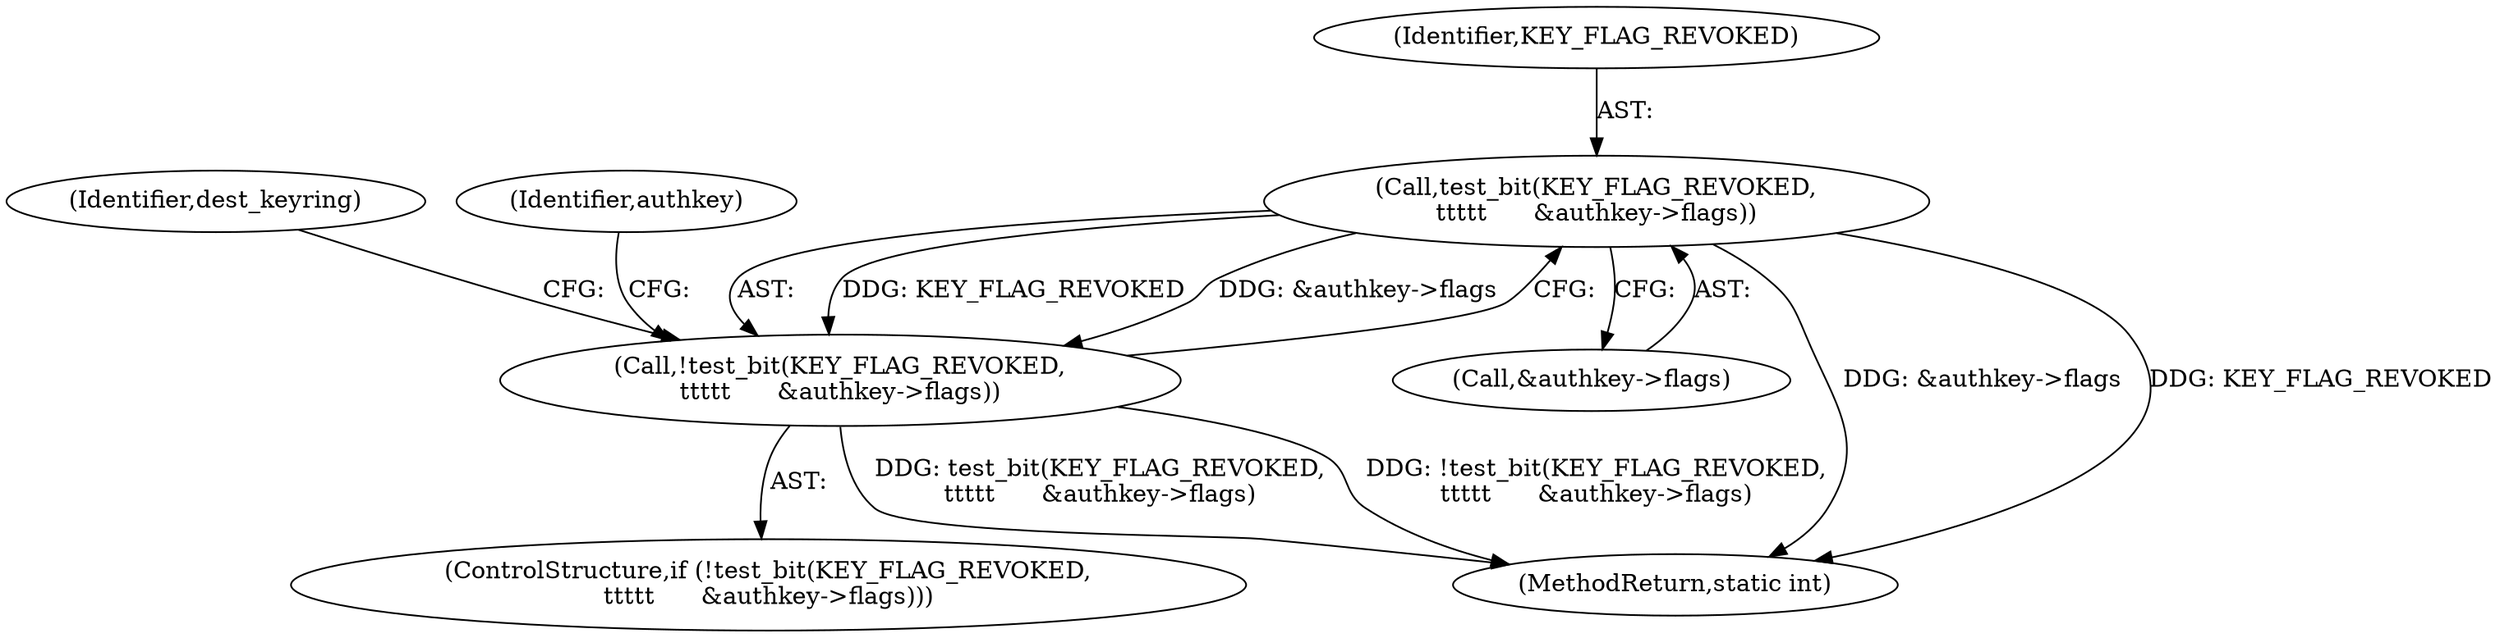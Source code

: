 digraph "0_linux_4dca6ea1d9432052afb06baf2e3ae78188a4410b@pointer" {
"1000166" [label="(Call,test_bit(KEY_FLAG_REVOKED,\n\t\t\t\t\t      &authkey->flags))"];
"1000165" [label="(Call,!test_bit(KEY_FLAG_REVOKED,\n\t\t\t\t\t      &authkey->flags))"];
"1000166" [label="(Call,test_bit(KEY_FLAG_REVOKED,\n\t\t\t\t\t      &authkey->flags))"];
"1000173" [label="(Identifier,dest_keyring)"];
"1000165" [label="(Call,!test_bit(KEY_FLAG_REVOKED,\n\t\t\t\t\t      &authkey->flags))"];
"1000168" [label="(Call,&authkey->flags)"];
"1000164" [label="(ControlStructure,if (!test_bit(KEY_FLAG_REVOKED,\n\t\t\t\t\t      &authkey->flags)))"];
"1000275" [label="(MethodReturn,static int)"];
"1000181" [label="(Identifier,authkey)"];
"1000167" [label="(Identifier,KEY_FLAG_REVOKED)"];
"1000166" -> "1000165"  [label="AST: "];
"1000166" -> "1000168"  [label="CFG: "];
"1000167" -> "1000166"  [label="AST: "];
"1000168" -> "1000166"  [label="AST: "];
"1000165" -> "1000166"  [label="CFG: "];
"1000166" -> "1000275"  [label="DDG: &authkey->flags"];
"1000166" -> "1000275"  [label="DDG: KEY_FLAG_REVOKED"];
"1000166" -> "1000165"  [label="DDG: KEY_FLAG_REVOKED"];
"1000166" -> "1000165"  [label="DDG: &authkey->flags"];
"1000165" -> "1000164"  [label="AST: "];
"1000173" -> "1000165"  [label="CFG: "];
"1000181" -> "1000165"  [label="CFG: "];
"1000165" -> "1000275"  [label="DDG: test_bit(KEY_FLAG_REVOKED,\n\t\t\t\t\t      &authkey->flags)"];
"1000165" -> "1000275"  [label="DDG: !test_bit(KEY_FLAG_REVOKED,\n\t\t\t\t\t      &authkey->flags)"];
}
